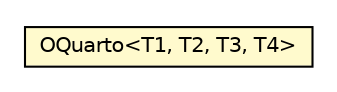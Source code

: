 #!/usr/local/bin/dot
#
# Class diagram 
# Generated by UMLGraph version R5_6-24-gf6e263 (http://www.umlgraph.org/)
#

digraph G {
	edge [fontname="Helvetica",fontsize=10,labelfontname="Helvetica",labelfontsize=10];
	node [fontname="Helvetica",fontsize=10,shape=plaintext];
	nodesep=0.25;
	ranksep=0.5;
	// com.orientechnologies.common.util.OQuarto<T1, T2, T3, T4>
	c5321736 [label=<<table title="com.orientechnologies.common.util.OQuarto" border="0" cellborder="1" cellspacing="0" cellpadding="2" port="p" bgcolor="lemonChiffon" href="./OQuarto.html">
		<tr><td><table border="0" cellspacing="0" cellpadding="1">
<tr><td align="center" balign="center"> OQuarto&lt;T1, T2, T3, T4&gt; </td></tr>
		</table></td></tr>
		</table>>, URL="./OQuarto.html", fontname="Helvetica", fontcolor="black", fontsize=10.0];
}

